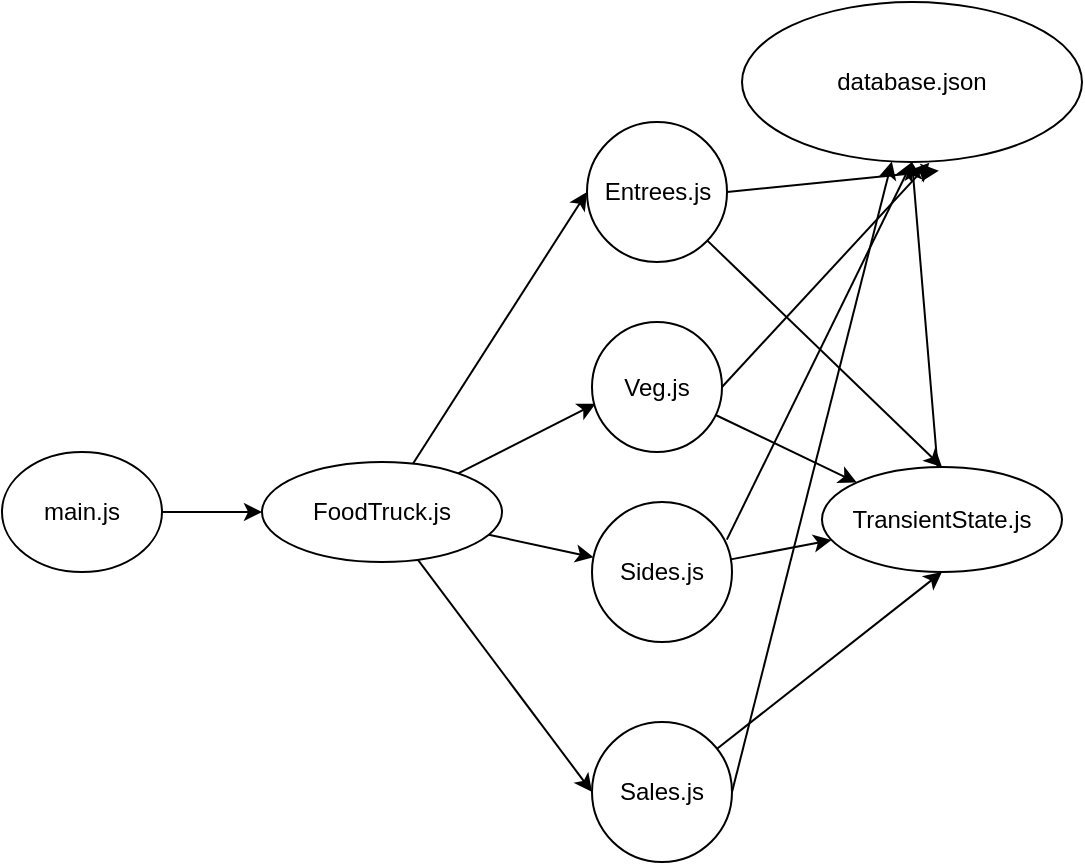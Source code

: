 <mxfile>
    <diagram id="ZmBf5FYRyvYra1XGD5sT" name="Page-1">
        <mxGraphModel dx="606" dy="515" grid="1" gridSize="10" guides="1" tooltips="1" connect="1" arrows="1" fold="1" page="1" pageScale="1" pageWidth="850" pageHeight="1100" math="0" shadow="0">
            <root>
                <mxCell id="0"/>
                <mxCell id="1" parent="0"/>
                <mxCell id="9" style="edgeStyle=none;html=1;entryX=0;entryY=0.5;entryDx=0;entryDy=0;" parent="1" source="2" target="5" edge="1">
                    <mxGeometry relative="1" as="geometry"/>
                </mxCell>
                <mxCell id="10" value="" style="edgeStyle=none;html=1;" parent="1" source="2" target="7" edge="1">
                    <mxGeometry relative="1" as="geometry"/>
                </mxCell>
                <mxCell id="11" style="edgeStyle=none;html=1;entryX=0.028;entryY=0.628;entryDx=0;entryDy=0;entryPerimeter=0;" parent="1" source="2" target="6" edge="1">
                    <mxGeometry relative="1" as="geometry"/>
                </mxCell>
                <mxCell id="12" style="edgeStyle=none;html=1;entryX=0;entryY=0.5;entryDx=0;entryDy=0;" parent="1" source="2" target="8" edge="1">
                    <mxGeometry relative="1" as="geometry"/>
                </mxCell>
                <mxCell id="2" value="FoodTruck.js" style="ellipse;whiteSpace=wrap;html=1;" parent="1" vertex="1">
                    <mxGeometry x="160" y="250" width="120" height="50" as="geometry"/>
                </mxCell>
                <mxCell id="4" style="edgeStyle=none;html=1;entryX=0;entryY=0.5;entryDx=0;entryDy=0;" parent="1" source="3" target="2" edge="1">
                    <mxGeometry relative="1" as="geometry"/>
                </mxCell>
                <mxCell id="3" value="main.js" style="ellipse;whiteSpace=wrap;html=1;" parent="1" vertex="1">
                    <mxGeometry x="30" y="245" width="80" height="60" as="geometry"/>
                </mxCell>
                <mxCell id="15" style="edgeStyle=none;html=1;entryX=0.5;entryY=0;entryDx=0;entryDy=0;" parent="1" source="5" target="13" edge="1">
                    <mxGeometry relative="1" as="geometry"/>
                </mxCell>
                <mxCell id="24" style="edgeStyle=none;html=1;entryX=0.579;entryY=1.055;entryDx=0;entryDy=0;entryPerimeter=0;exitX=1;exitY=0.5;exitDx=0;exitDy=0;" parent="1" source="5" target="19" edge="1">
                    <mxGeometry relative="1" as="geometry"/>
                </mxCell>
                <mxCell id="5" value="Entrees.js" style="ellipse;whiteSpace=wrap;html=1;aspect=fixed;" parent="1" vertex="1">
                    <mxGeometry x="322.5" y="80" width="70" height="70" as="geometry"/>
                </mxCell>
                <mxCell id="16" style="edgeStyle=none;html=1;entryX=0;entryY=0;entryDx=0;entryDy=0;" parent="1" source="6" target="13" edge="1">
                    <mxGeometry relative="1" as="geometry"/>
                </mxCell>
                <mxCell id="23" style="edgeStyle=none;html=1;entryX=0.551;entryY=1.005;entryDx=0;entryDy=0;entryPerimeter=0;exitX=1;exitY=0.5;exitDx=0;exitDy=0;" parent="1" source="6" target="19" edge="1">
                    <mxGeometry relative="1" as="geometry"/>
                </mxCell>
                <mxCell id="6" value="Veg.js" style="ellipse;whiteSpace=wrap;html=1;aspect=fixed;" parent="1" vertex="1">
                    <mxGeometry x="325" y="180" width="65" height="65" as="geometry"/>
                </mxCell>
                <mxCell id="17" value="" style="edgeStyle=none;html=1;" parent="1" source="7" target="13" edge="1">
                    <mxGeometry relative="1" as="geometry"/>
                </mxCell>
                <mxCell id="22" style="edgeStyle=none;html=1;entryX=0.5;entryY=1;entryDx=0;entryDy=0;exitX=0.963;exitY=0.269;exitDx=0;exitDy=0;exitPerimeter=0;" parent="1" source="7" target="19" edge="1">
                    <mxGeometry relative="1" as="geometry">
                        <mxPoint x="400" y="300" as="sourcePoint"/>
                    </mxGeometry>
                </mxCell>
                <mxCell id="7" value="Sides.js" style="ellipse;whiteSpace=wrap;html=1;aspect=fixed;" parent="1" vertex="1">
                    <mxGeometry x="325" y="270" width="70" height="70" as="geometry"/>
                </mxCell>
                <mxCell id="18" style="edgeStyle=none;html=1;entryX=0.5;entryY=1;entryDx=0;entryDy=0;" parent="1" source="8" target="13" edge="1">
                    <mxGeometry relative="1" as="geometry"/>
                </mxCell>
                <mxCell id="21" style="edgeStyle=none;html=1;exitX=1;exitY=0.5;exitDx=0;exitDy=0;" parent="1" source="8" target="19" edge="1">
                    <mxGeometry relative="1" as="geometry"/>
                </mxCell>
                <mxCell id="8" value="Sales.js" style="ellipse;whiteSpace=wrap;html=1;aspect=fixed;" parent="1" vertex="1">
                    <mxGeometry x="325" y="380" width="70" height="70" as="geometry"/>
                </mxCell>
                <mxCell id="20" style="edgeStyle=none;html=1;entryX=0.5;entryY=1;entryDx=0;entryDy=0;" parent="1" source="13" target="19" edge="1">
                    <mxGeometry relative="1" as="geometry"/>
                </mxCell>
                <mxCell id="13" value="TransientState.js" style="ellipse;whiteSpace=wrap;html=1;" parent="1" vertex="1">
                    <mxGeometry x="440" y="252.5" width="120" height="52.5" as="geometry"/>
                </mxCell>
                <mxCell id="19" value="database.json" style="ellipse;whiteSpace=wrap;html=1;" parent="1" vertex="1">
                    <mxGeometry x="400" y="20" width="170" height="80" as="geometry"/>
                </mxCell>
            </root>
        </mxGraphModel>
    </diagram>
</mxfile>